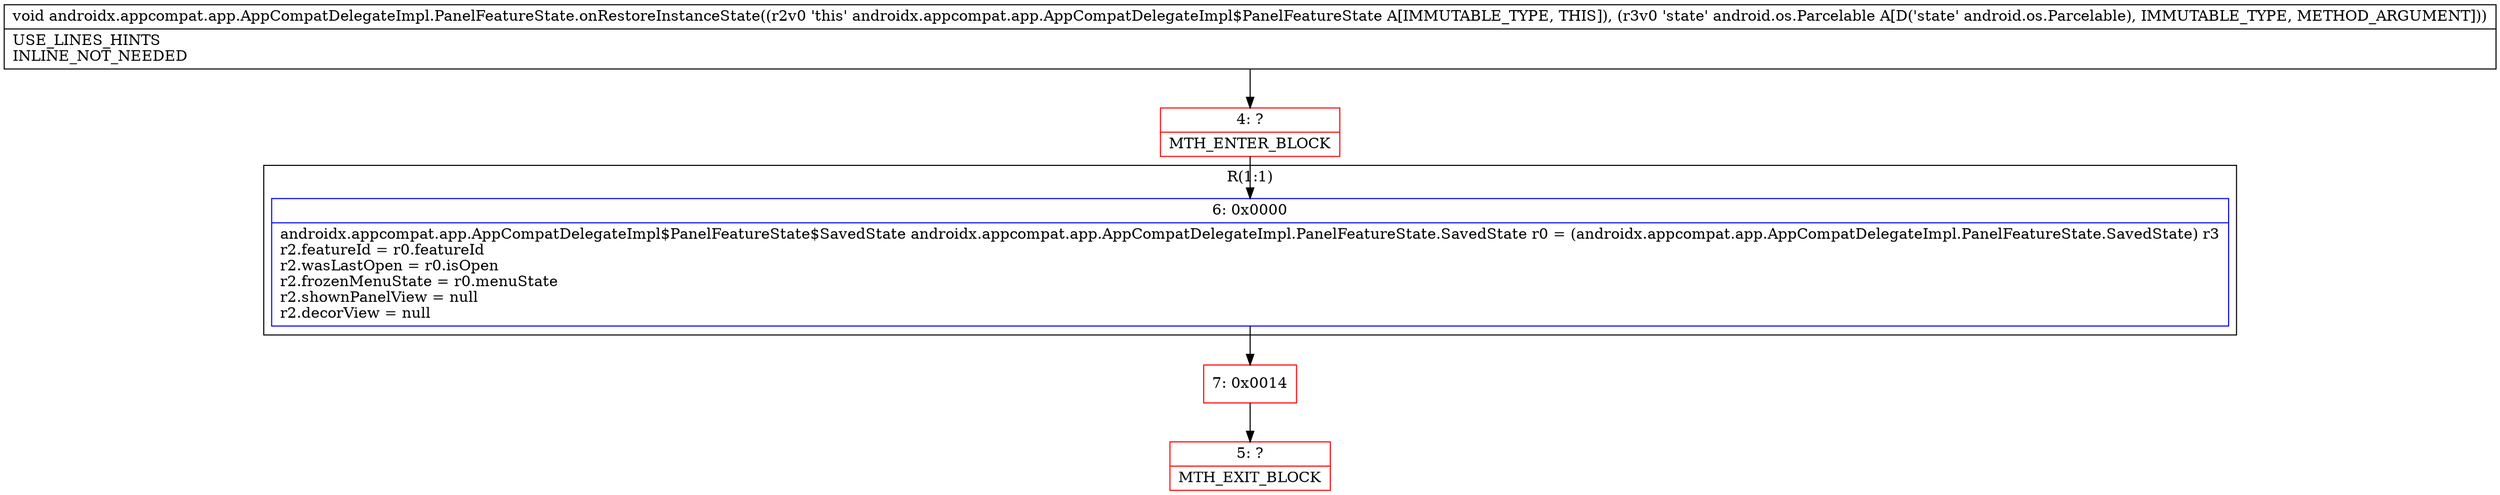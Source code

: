 digraph "CFG forandroidx.appcompat.app.AppCompatDelegateImpl.PanelFeatureState.onRestoreInstanceState(Landroid\/os\/Parcelable;)V" {
subgraph cluster_Region_751094325 {
label = "R(1:1)";
node [shape=record,color=blue];
Node_6 [shape=record,label="{6\:\ 0x0000|androidx.appcompat.app.AppCompatDelegateImpl$PanelFeatureState$SavedState androidx.appcompat.app.AppCompatDelegateImpl.PanelFeatureState.SavedState r0 = (androidx.appcompat.app.AppCompatDelegateImpl.PanelFeatureState.SavedState) r3\lr2.featureId = r0.featureId\lr2.wasLastOpen = r0.isOpen\lr2.frozenMenuState = r0.menuState\lr2.shownPanelView = null\lr2.decorView = null\l}"];
}
Node_4 [shape=record,color=red,label="{4\:\ ?|MTH_ENTER_BLOCK\l}"];
Node_7 [shape=record,color=red,label="{7\:\ 0x0014}"];
Node_5 [shape=record,color=red,label="{5\:\ ?|MTH_EXIT_BLOCK\l}"];
MethodNode[shape=record,label="{void androidx.appcompat.app.AppCompatDelegateImpl.PanelFeatureState.onRestoreInstanceState((r2v0 'this' androidx.appcompat.app.AppCompatDelegateImpl$PanelFeatureState A[IMMUTABLE_TYPE, THIS]), (r3v0 'state' android.os.Parcelable A[D('state' android.os.Parcelable), IMMUTABLE_TYPE, METHOD_ARGUMENT]))  | USE_LINES_HINTS\lINLINE_NOT_NEEDED\l}"];
MethodNode -> Node_4;Node_6 -> Node_7;
Node_4 -> Node_6;
Node_7 -> Node_5;
}


